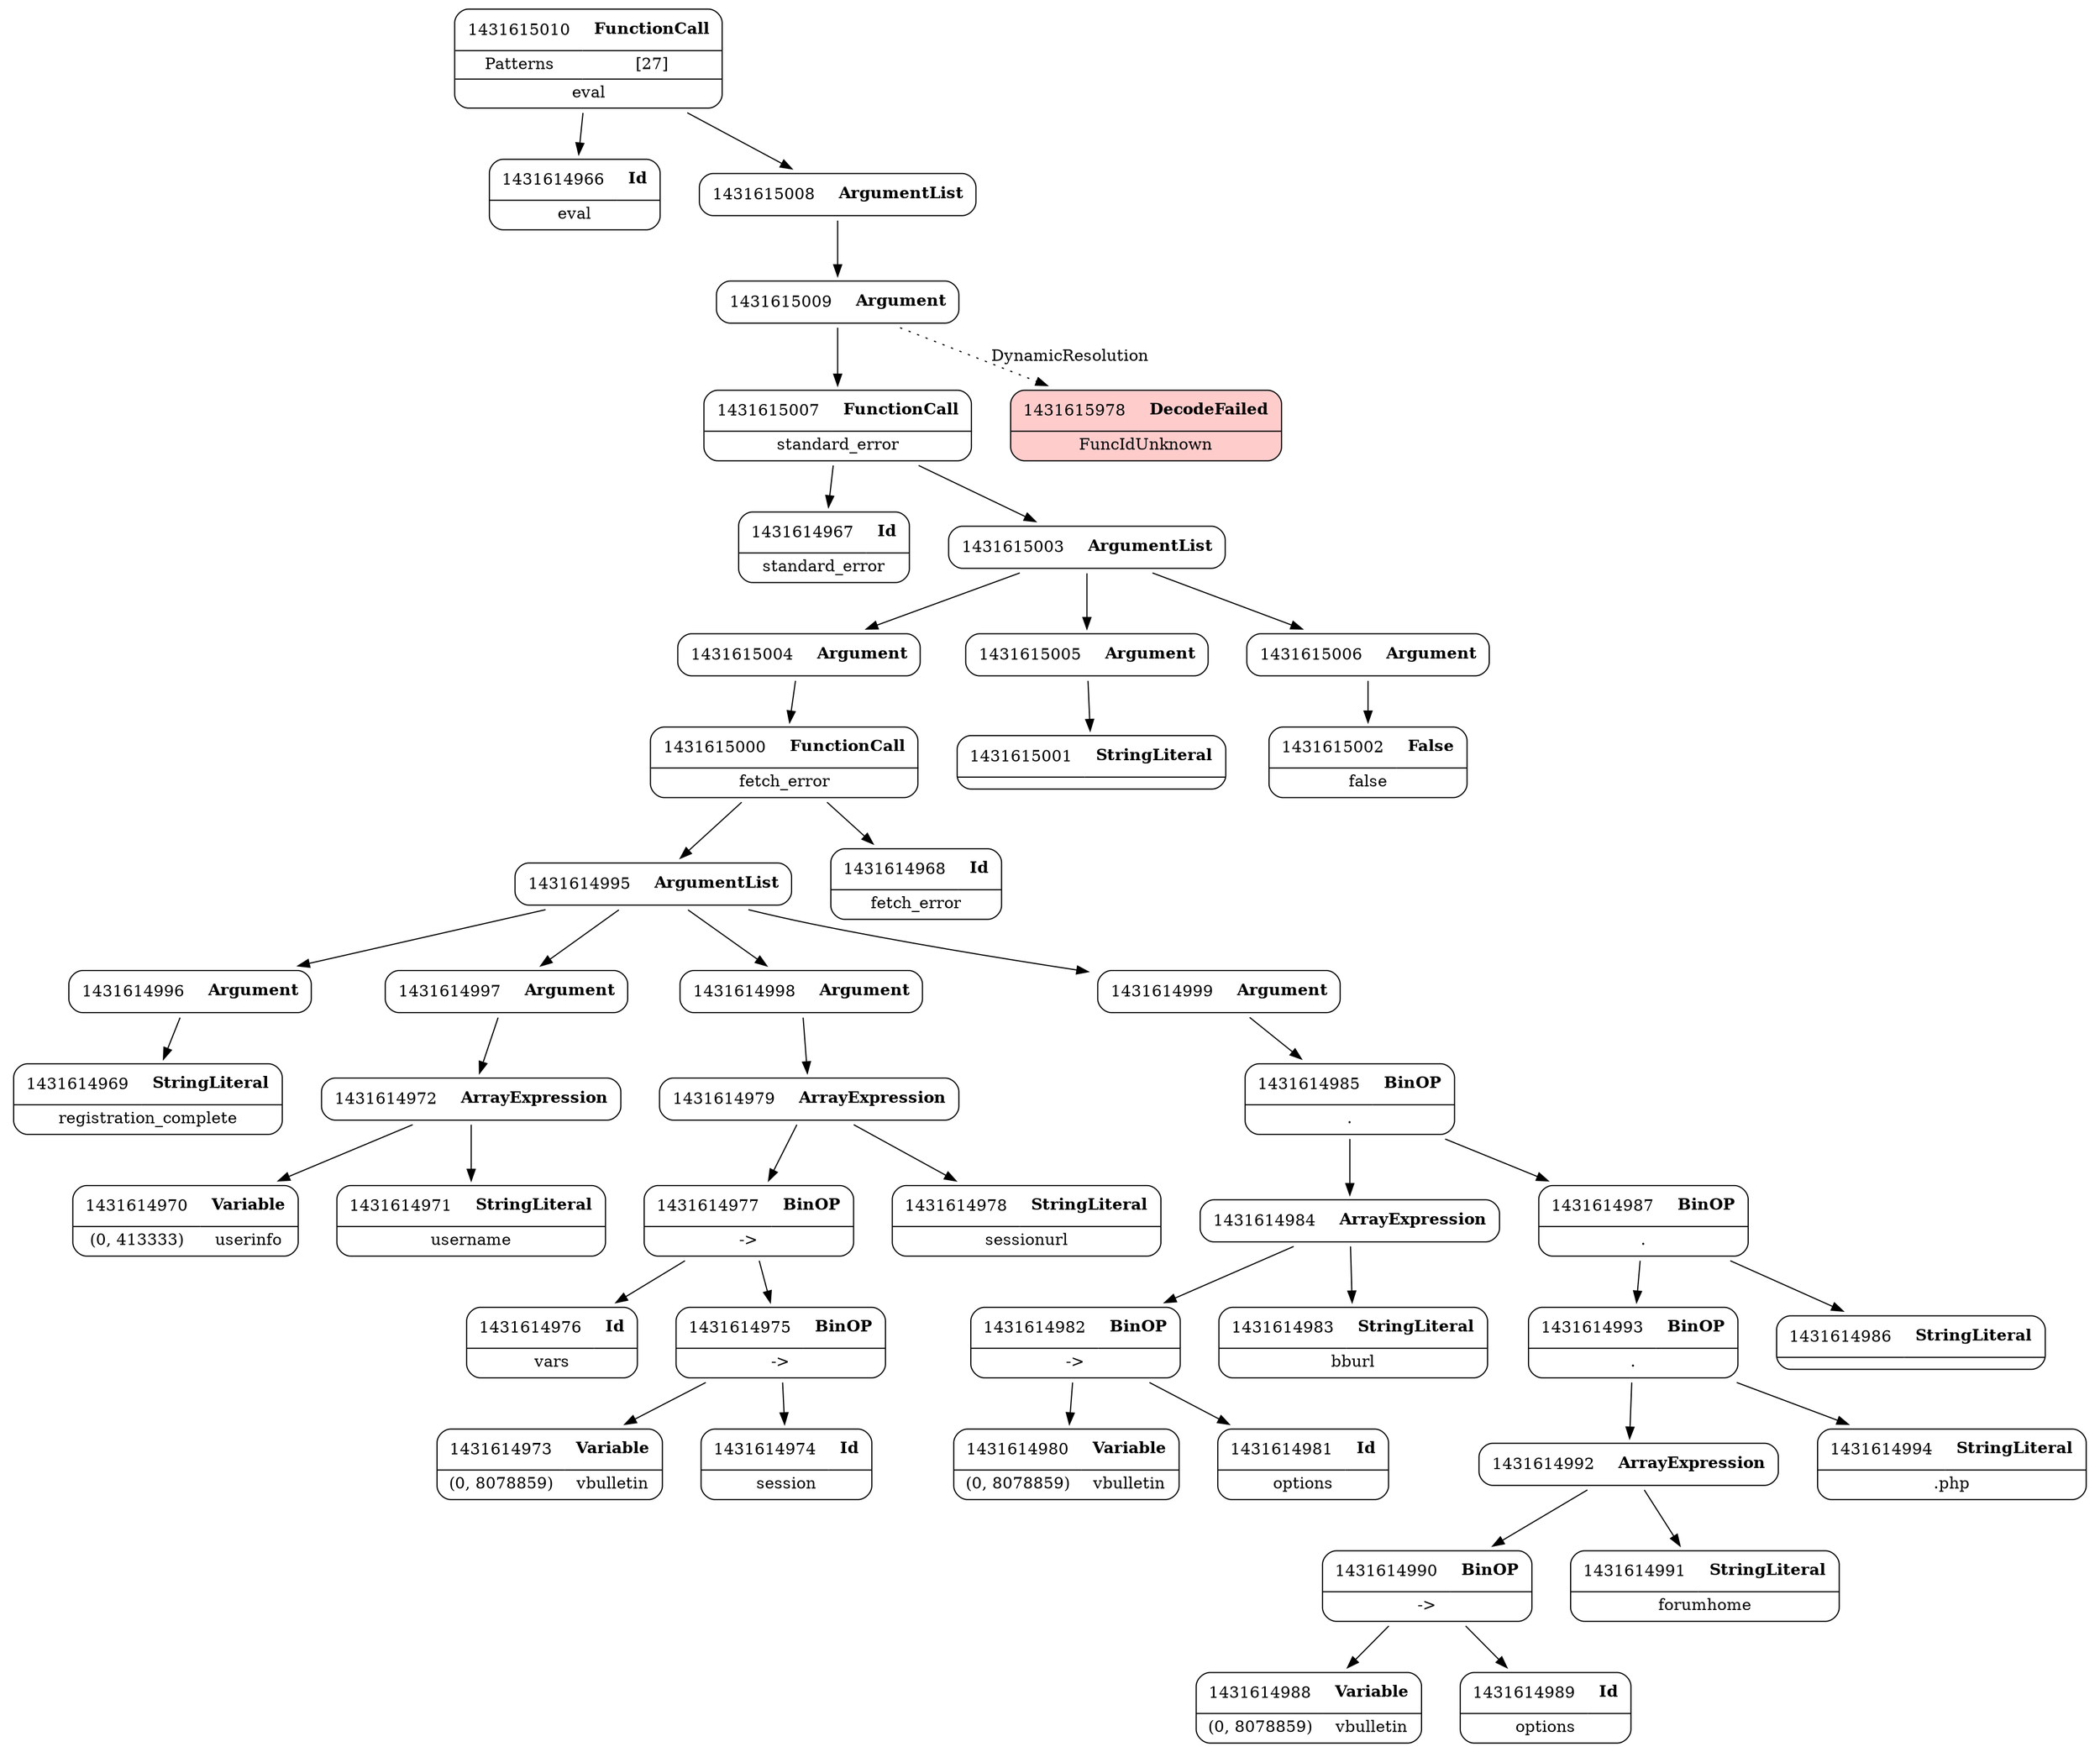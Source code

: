 digraph ast {
node [shape=none];
1431614996 [label=<<TABLE border='1' cellspacing='0' cellpadding='10' style='rounded' ><TR><TD border='0'>1431614996</TD><TD border='0'><B>Argument</B></TD></TR></TABLE>>];
1431614996 -> 1431614969 [weight=2];
1431614997 [label=<<TABLE border='1' cellspacing='0' cellpadding='10' style='rounded' ><TR><TD border='0'>1431614997</TD><TD border='0'><B>Argument</B></TD></TR></TABLE>>];
1431614997 -> 1431614972 [weight=2];
1431614998 [label=<<TABLE border='1' cellspacing='0' cellpadding='10' style='rounded' ><TR><TD border='0'>1431614998</TD><TD border='0'><B>Argument</B></TD></TR></TABLE>>];
1431614998 -> 1431614979 [weight=2];
1431614999 [label=<<TABLE border='1' cellspacing='0' cellpadding='10' style='rounded' ><TR><TD border='0'>1431614999</TD><TD border='0'><B>Argument</B></TD></TR></TABLE>>];
1431614999 -> 1431614985 [weight=2];
1431614992 [label=<<TABLE border='1' cellspacing='0' cellpadding='10' style='rounded' ><TR><TD border='0'>1431614992</TD><TD border='0'><B>ArrayExpression</B></TD></TR></TABLE>>];
1431614992 -> 1431614990 [weight=2];
1431614992 -> 1431614991 [weight=2];
1431614993 [label=<<TABLE border='1' cellspacing='0' cellpadding='10' style='rounded' ><TR><TD border='0'>1431614993</TD><TD border='0'><B>BinOP</B></TD></TR><HR/><TR><TD border='0' cellpadding='5' colspan='2'>.</TD></TR></TABLE>>];
1431614993 -> 1431614992 [weight=2];
1431614993 -> 1431614994 [weight=2];
1431614994 [label=<<TABLE border='1' cellspacing='0' cellpadding='10' style='rounded' ><TR><TD border='0'>1431614994</TD><TD border='0'><B>StringLiteral</B></TD></TR><HR/><TR><TD border='0' cellpadding='5' colspan='2'>.php</TD></TR></TABLE>>];
1431614995 [label=<<TABLE border='1' cellspacing='0' cellpadding='10' style='rounded' ><TR><TD border='0'>1431614995</TD><TD border='0'><B>ArgumentList</B></TD></TR></TABLE>>];
1431614995 -> 1431614996 [weight=2];
1431614995 -> 1431614997 [weight=2];
1431614995 -> 1431614998 [weight=2];
1431614995 -> 1431614999 [weight=2];
1431615004 [label=<<TABLE border='1' cellspacing='0' cellpadding='10' style='rounded' ><TR><TD border='0'>1431615004</TD><TD border='0'><B>Argument</B></TD></TR></TABLE>>];
1431615004 -> 1431615000 [weight=2];
1431615005 [label=<<TABLE border='1' cellspacing='0' cellpadding='10' style='rounded' ><TR><TD border='0'>1431615005</TD><TD border='0'><B>Argument</B></TD></TR></TABLE>>];
1431615005 -> 1431615001 [weight=2];
1431615006 [label=<<TABLE border='1' cellspacing='0' cellpadding='10' style='rounded' ><TR><TD border='0'>1431615006</TD><TD border='0'><B>Argument</B></TD></TR></TABLE>>];
1431615006 -> 1431615002 [weight=2];
1431615007 [label=<<TABLE border='1' cellspacing='0' cellpadding='10' style='rounded' ><TR><TD border='0'>1431615007</TD><TD border='0'><B>FunctionCall</B></TD></TR><HR/><TR><TD border='0' cellpadding='5' colspan='2'>standard_error</TD></TR></TABLE>>];
1431615007 -> 1431614967 [weight=2];
1431615007 -> 1431615003 [weight=2];
1431615000 [label=<<TABLE border='1' cellspacing='0' cellpadding='10' style='rounded' ><TR><TD border='0'>1431615000</TD><TD border='0'><B>FunctionCall</B></TD></TR><HR/><TR><TD border='0' cellpadding='5' colspan='2'>fetch_error</TD></TR></TABLE>>];
1431615000 -> 1431614968 [weight=2];
1431615000 -> 1431614995 [weight=2];
1431615001 [label=<<TABLE border='1' cellspacing='0' cellpadding='10' style='rounded' ><TR><TD border='0'>1431615001</TD><TD border='0'><B>StringLiteral</B></TD></TR><HR/><TR><TD border='0' cellpadding='5' colspan='2'></TD></TR></TABLE>>];
1431615002 [label=<<TABLE border='1' cellspacing='0' cellpadding='10' style='rounded' ><TR><TD border='0'>1431615002</TD><TD border='0'><B>False</B></TD></TR><HR/><TR><TD border='0' cellpadding='5' colspan='2'>false</TD></TR></TABLE>>];
1431615003 [label=<<TABLE border='1' cellspacing='0' cellpadding='10' style='rounded' ><TR><TD border='0'>1431615003</TD><TD border='0'><B>ArgumentList</B></TD></TR></TABLE>>];
1431615003 -> 1431615004 [weight=2];
1431615003 -> 1431615005 [weight=2];
1431615003 -> 1431615006 [weight=2];
1431614980 [label=<<TABLE border='1' cellspacing='0' cellpadding='10' style='rounded' ><TR><TD border='0'>1431614980</TD><TD border='0'><B>Variable</B></TD></TR><HR/><TR><TD border='0' cellpadding='5'>(0, 8078859)</TD><TD border='0' cellpadding='5'>vbulletin</TD></TR></TABLE>>];
1431614981 [label=<<TABLE border='1' cellspacing='0' cellpadding='10' style='rounded' ><TR><TD border='0'>1431614981</TD><TD border='0'><B>Id</B></TD></TR><HR/><TR><TD border='0' cellpadding='5' colspan='2'>options</TD></TR></TABLE>>];
1431614982 [label=<<TABLE border='1' cellspacing='0' cellpadding='10' style='rounded' ><TR><TD border='0'>1431614982</TD><TD border='0'><B>BinOP</B></TD></TR><HR/><TR><TD border='0' cellpadding='5' colspan='2'>-&gt;</TD></TR></TABLE>>];
1431614982 -> 1431614980 [weight=2];
1431614982 -> 1431614981 [weight=2];
1431614983 [label=<<TABLE border='1' cellspacing='0' cellpadding='10' style='rounded' ><TR><TD border='0'>1431614983</TD><TD border='0'><B>StringLiteral</B></TD></TR><HR/><TR><TD border='0' cellpadding='5' colspan='2'>bburl</TD></TR></TABLE>>];
1431614976 [label=<<TABLE border='1' cellspacing='0' cellpadding='10' style='rounded' ><TR><TD border='0'>1431614976</TD><TD border='0'><B>Id</B></TD></TR><HR/><TR><TD border='0' cellpadding='5' colspan='2'>vars</TD></TR></TABLE>>];
1431614977 [label=<<TABLE border='1' cellspacing='0' cellpadding='10' style='rounded' ><TR><TD border='0'>1431614977</TD><TD border='0'><B>BinOP</B></TD></TR><HR/><TR><TD border='0' cellpadding='5' colspan='2'>-&gt;</TD></TR></TABLE>>];
1431614977 -> 1431614975 [weight=2];
1431614977 -> 1431614976 [weight=2];
1431614978 [label=<<TABLE border='1' cellspacing='0' cellpadding='10' style='rounded' ><TR><TD border='0'>1431614978</TD><TD border='0'><B>StringLiteral</B></TD></TR><HR/><TR><TD border='0' cellpadding='5' colspan='2'>sessionurl</TD></TR></TABLE>>];
1431614979 [label=<<TABLE border='1' cellspacing='0' cellpadding='10' style='rounded' ><TR><TD border='0'>1431614979</TD><TD border='0'><B>ArrayExpression</B></TD></TR></TABLE>>];
1431614979 -> 1431614977 [weight=2];
1431614979 -> 1431614978 [weight=2];
1431614988 [label=<<TABLE border='1' cellspacing='0' cellpadding='10' style='rounded' ><TR><TD border='0'>1431614988</TD><TD border='0'><B>Variable</B></TD></TR><HR/><TR><TD border='0' cellpadding='5'>(0, 8078859)</TD><TD border='0' cellpadding='5'>vbulletin</TD></TR></TABLE>>];
1431614989 [label=<<TABLE border='1' cellspacing='0' cellpadding='10' style='rounded' ><TR><TD border='0'>1431614989</TD><TD border='0'><B>Id</B></TD></TR><HR/><TR><TD border='0' cellpadding='5' colspan='2'>options</TD></TR></TABLE>>];
1431614990 [label=<<TABLE border='1' cellspacing='0' cellpadding='10' style='rounded' ><TR><TD border='0'>1431614990</TD><TD border='0'><B>BinOP</B></TD></TR><HR/><TR><TD border='0' cellpadding='5' colspan='2'>-&gt;</TD></TR></TABLE>>];
1431614990 -> 1431614988 [weight=2];
1431614990 -> 1431614989 [weight=2];
1431614991 [label=<<TABLE border='1' cellspacing='0' cellpadding='10' style='rounded' ><TR><TD border='0'>1431614991</TD><TD border='0'><B>StringLiteral</B></TD></TR><HR/><TR><TD border='0' cellpadding='5' colspan='2'>forumhome</TD></TR></TABLE>>];
1431614984 [label=<<TABLE border='1' cellspacing='0' cellpadding='10' style='rounded' ><TR><TD border='0'>1431614984</TD><TD border='0'><B>ArrayExpression</B></TD></TR></TABLE>>];
1431614984 -> 1431614982 [weight=2];
1431614984 -> 1431614983 [weight=2];
1431614985 [label=<<TABLE border='1' cellspacing='0' cellpadding='10' style='rounded' ><TR><TD border='0'>1431614985</TD><TD border='0'><B>BinOP</B></TD></TR><HR/><TR><TD border='0' cellpadding='5' colspan='2'>.</TD></TR></TABLE>>];
1431614985 -> 1431614984 [weight=2];
1431614985 -> 1431614987 [weight=2];
1431614986 [label=<<TABLE border='1' cellspacing='0' cellpadding='10' style='rounded' ><TR><TD border='0'>1431614986</TD><TD border='0'><B>StringLiteral</B></TD></TR><HR/><TR><TD border='0' cellpadding='5' colspan='2'></TD></TR></TABLE>>];
1431614987 [label=<<TABLE border='1' cellspacing='0' cellpadding='10' style='rounded' ><TR><TD border='0'>1431614987</TD><TD border='0'><B>BinOP</B></TD></TR><HR/><TR><TD border='0' cellpadding='5' colspan='2'>.</TD></TR></TABLE>>];
1431614987 -> 1431614986 [weight=2];
1431614987 -> 1431614993 [weight=2];
1431614966 [label=<<TABLE border='1' cellspacing='0' cellpadding='10' style='rounded' ><TR><TD border='0'>1431614966</TD><TD border='0'><B>Id</B></TD></TR><HR/><TR><TD border='0' cellpadding='5' colspan='2'>eval</TD></TR></TABLE>>];
1431614967 [label=<<TABLE border='1' cellspacing='0' cellpadding='10' style='rounded' ><TR><TD border='0'>1431614967</TD><TD border='0'><B>Id</B></TD></TR><HR/><TR><TD border='0' cellpadding='5' colspan='2'>standard_error</TD></TR></TABLE>>];
1431614972 [label=<<TABLE border='1' cellspacing='0' cellpadding='10' style='rounded' ><TR><TD border='0'>1431614972</TD><TD border='0'><B>ArrayExpression</B></TD></TR></TABLE>>];
1431614972 -> 1431614970 [weight=2];
1431614972 -> 1431614971 [weight=2];
1431614973 [label=<<TABLE border='1' cellspacing='0' cellpadding='10' style='rounded' ><TR><TD border='0'>1431614973</TD><TD border='0'><B>Variable</B></TD></TR><HR/><TR><TD border='0' cellpadding='5'>(0, 8078859)</TD><TD border='0' cellpadding='5'>vbulletin</TD></TR></TABLE>>];
1431614974 [label=<<TABLE border='1' cellspacing='0' cellpadding='10' style='rounded' ><TR><TD border='0'>1431614974</TD><TD border='0'><B>Id</B></TD></TR><HR/><TR><TD border='0' cellpadding='5' colspan='2'>session</TD></TR></TABLE>>];
1431614975 [label=<<TABLE border='1' cellspacing='0' cellpadding='10' style='rounded' ><TR><TD border='0'>1431614975</TD><TD border='0'><B>BinOP</B></TD></TR><HR/><TR><TD border='0' cellpadding='5' colspan='2'>-&gt;</TD></TR></TABLE>>];
1431614975 -> 1431614973 [weight=2];
1431614975 -> 1431614974 [weight=2];
1431614968 [label=<<TABLE border='1' cellspacing='0' cellpadding='10' style='rounded' ><TR><TD border='0'>1431614968</TD><TD border='0'><B>Id</B></TD></TR><HR/><TR><TD border='0' cellpadding='5' colspan='2'>fetch_error</TD></TR></TABLE>>];
1431614969 [label=<<TABLE border='1' cellspacing='0' cellpadding='10' style='rounded' ><TR><TD border='0'>1431614969</TD><TD border='0'><B>StringLiteral</B></TD></TR><HR/><TR><TD border='0' cellpadding='5' colspan='2'>registration_complete</TD></TR></TABLE>>];
1431614970 [label=<<TABLE border='1' cellspacing='0' cellpadding='10' style='rounded' ><TR><TD border='0'>1431614970</TD><TD border='0'><B>Variable</B></TD></TR><HR/><TR><TD border='0' cellpadding='5'>(0, 413333)</TD><TD border='0' cellpadding='5'>userinfo</TD></TR></TABLE>>];
1431614971 [label=<<TABLE border='1' cellspacing='0' cellpadding='10' style='rounded' ><TR><TD border='0'>1431614971</TD><TD border='0'><B>StringLiteral</B></TD></TR><HR/><TR><TD border='0' cellpadding='5' colspan='2'>username</TD></TR></TABLE>>];
1431615008 [label=<<TABLE border='1' cellspacing='0' cellpadding='10' style='rounded' ><TR><TD border='0'>1431615008</TD><TD border='0'><B>ArgumentList</B></TD></TR></TABLE>>];
1431615008 -> 1431615009 [weight=2];
1431615009 [label=<<TABLE border='1' cellspacing='0' cellpadding='10' style='rounded' ><TR><TD border='0'>1431615009</TD><TD border='0'><B>Argument</B></TD></TR></TABLE>>];
1431615009 -> 1431615007 [weight=2];
1431615009 -> 1431615978 [style=dotted,label=DynamicResolution];
1431615010 [label=<<TABLE border='1' cellspacing='0' cellpadding='10' style='rounded' ><TR><TD border='0'>1431615010</TD><TD border='0'><B>FunctionCall</B></TD></TR><HR/><TR><TD border='0' cellpadding='5'>Patterns</TD><TD border='0' cellpadding='5'>[27]</TD></TR><HR/><TR><TD border='0' cellpadding='5' colspan='2'>eval</TD></TR></TABLE>>];
1431615010 -> 1431614966 [weight=2];
1431615010 -> 1431615008 [weight=2];
1431615978 [label=<<TABLE border='1' cellspacing='0' cellpadding='10' style='rounded' bgcolor='#FFCCCC' ><TR><TD border='0'>1431615978</TD><TD border='0'><B>DecodeFailed</B></TD></TR><HR/><TR><TD border='0' cellpadding='5' colspan='2'>FuncIdUnknown</TD></TR></TABLE>>];
}
